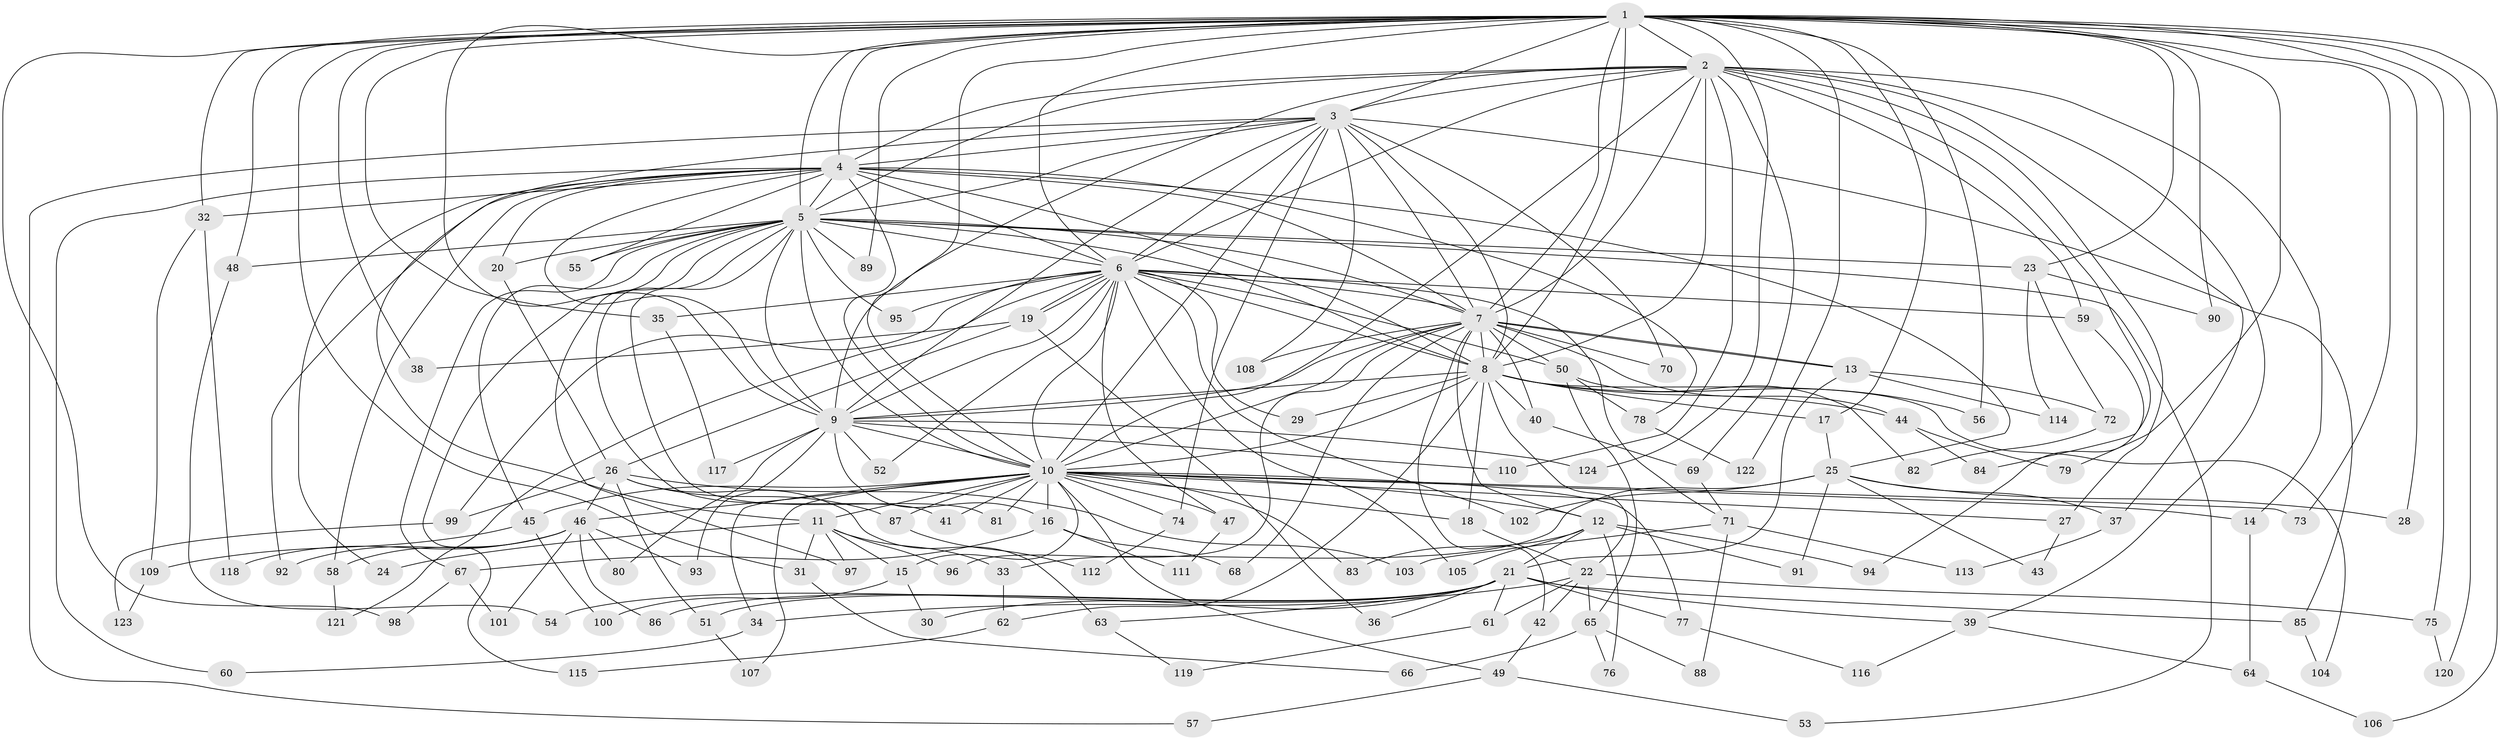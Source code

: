 // coarse degree distribution, {24: 0.010309278350515464, 15: 0.010309278350515464, 21: 0.010309278350515464, 27: 0.010309278350515464, 20: 0.010309278350515464, 14: 0.020618556701030927, 13: 0.010309278350515464, 26: 0.010309278350515464, 9: 0.041237113402061855, 7: 0.020618556701030927, 3: 0.23711340206185566, 4: 0.09278350515463918, 5: 0.05154639175257732, 2: 0.44329896907216493, 1: 0.020618556701030927}
// Generated by graph-tools (version 1.1) at 2025/51/02/27/25 19:51:43]
// undirected, 124 vertices, 273 edges
graph export_dot {
graph [start="1"]
  node [color=gray90,style=filled];
  1;
  2;
  3;
  4;
  5;
  6;
  7;
  8;
  9;
  10;
  11;
  12;
  13;
  14;
  15;
  16;
  17;
  18;
  19;
  20;
  21;
  22;
  23;
  24;
  25;
  26;
  27;
  28;
  29;
  30;
  31;
  32;
  33;
  34;
  35;
  36;
  37;
  38;
  39;
  40;
  41;
  42;
  43;
  44;
  45;
  46;
  47;
  48;
  49;
  50;
  51;
  52;
  53;
  54;
  55;
  56;
  57;
  58;
  59;
  60;
  61;
  62;
  63;
  64;
  65;
  66;
  67;
  68;
  69;
  70;
  71;
  72;
  73;
  74;
  75;
  76;
  77;
  78;
  79;
  80;
  81;
  82;
  83;
  84;
  85;
  86;
  87;
  88;
  89;
  90;
  91;
  92;
  93;
  94;
  95;
  96;
  97;
  98;
  99;
  100;
  101;
  102;
  103;
  104;
  105;
  106;
  107;
  108;
  109;
  110;
  111;
  112;
  113;
  114;
  115;
  116;
  117;
  118;
  119;
  120;
  121;
  122;
  123;
  124;
  1 -- 2;
  1 -- 3;
  1 -- 4;
  1 -- 5;
  1 -- 6;
  1 -- 7;
  1 -- 8;
  1 -- 9;
  1 -- 10;
  1 -- 17;
  1 -- 23;
  1 -- 28;
  1 -- 31;
  1 -- 32;
  1 -- 35;
  1 -- 38;
  1 -- 48;
  1 -- 56;
  1 -- 73;
  1 -- 75;
  1 -- 79;
  1 -- 89;
  1 -- 90;
  1 -- 98;
  1 -- 106;
  1 -- 120;
  1 -- 122;
  1 -- 124;
  2 -- 3;
  2 -- 4;
  2 -- 5;
  2 -- 6;
  2 -- 7;
  2 -- 8;
  2 -- 9;
  2 -- 10;
  2 -- 14;
  2 -- 27;
  2 -- 37;
  2 -- 39;
  2 -- 59;
  2 -- 69;
  2 -- 84;
  2 -- 110;
  3 -- 4;
  3 -- 5;
  3 -- 6;
  3 -- 7;
  3 -- 8;
  3 -- 9;
  3 -- 10;
  3 -- 11;
  3 -- 57;
  3 -- 70;
  3 -- 74;
  3 -- 85;
  3 -- 108;
  4 -- 5;
  4 -- 6;
  4 -- 7;
  4 -- 8;
  4 -- 9;
  4 -- 10;
  4 -- 20;
  4 -- 24;
  4 -- 25;
  4 -- 32;
  4 -- 55;
  4 -- 58;
  4 -- 60;
  4 -- 78;
  4 -- 92;
  5 -- 6;
  5 -- 7;
  5 -- 8;
  5 -- 9;
  5 -- 10;
  5 -- 20;
  5 -- 23;
  5 -- 41;
  5 -- 45;
  5 -- 48;
  5 -- 53;
  5 -- 55;
  5 -- 67;
  5 -- 81;
  5 -- 89;
  5 -- 95;
  5 -- 97;
  5 -- 115;
  6 -- 7;
  6 -- 8;
  6 -- 9;
  6 -- 10;
  6 -- 19;
  6 -- 19;
  6 -- 29;
  6 -- 35;
  6 -- 47;
  6 -- 50;
  6 -- 52;
  6 -- 59;
  6 -- 71;
  6 -- 95;
  6 -- 99;
  6 -- 102;
  6 -- 105;
  6 -- 121;
  7 -- 8;
  7 -- 9;
  7 -- 10;
  7 -- 12;
  7 -- 13;
  7 -- 13;
  7 -- 40;
  7 -- 42;
  7 -- 44;
  7 -- 50;
  7 -- 68;
  7 -- 70;
  7 -- 96;
  7 -- 108;
  8 -- 9;
  8 -- 10;
  8 -- 17;
  8 -- 18;
  8 -- 22;
  8 -- 29;
  8 -- 40;
  8 -- 44;
  8 -- 56;
  8 -- 62;
  8 -- 104;
  9 -- 10;
  9 -- 16;
  9 -- 52;
  9 -- 80;
  9 -- 93;
  9 -- 110;
  9 -- 117;
  9 -- 124;
  10 -- 11;
  10 -- 12;
  10 -- 14;
  10 -- 15;
  10 -- 16;
  10 -- 18;
  10 -- 27;
  10 -- 34;
  10 -- 41;
  10 -- 45;
  10 -- 46;
  10 -- 47;
  10 -- 49;
  10 -- 73;
  10 -- 74;
  10 -- 77;
  10 -- 81;
  10 -- 83;
  10 -- 87;
  10 -- 107;
  11 -- 15;
  11 -- 24;
  11 -- 31;
  11 -- 33;
  11 -- 96;
  11 -- 97;
  12 -- 21;
  12 -- 76;
  12 -- 83;
  12 -- 91;
  12 -- 94;
  12 -- 105;
  13 -- 21;
  13 -- 72;
  13 -- 114;
  14 -- 64;
  15 -- 30;
  15 -- 100;
  16 -- 67;
  16 -- 68;
  16 -- 111;
  17 -- 25;
  18 -- 22;
  19 -- 26;
  19 -- 36;
  19 -- 38;
  20 -- 26;
  21 -- 30;
  21 -- 36;
  21 -- 39;
  21 -- 51;
  21 -- 54;
  21 -- 61;
  21 -- 63;
  21 -- 77;
  21 -- 85;
  21 -- 86;
  22 -- 34;
  22 -- 42;
  22 -- 61;
  22 -- 65;
  22 -- 75;
  23 -- 72;
  23 -- 90;
  23 -- 114;
  25 -- 28;
  25 -- 33;
  25 -- 37;
  25 -- 43;
  25 -- 91;
  25 -- 102;
  26 -- 46;
  26 -- 51;
  26 -- 63;
  26 -- 87;
  26 -- 99;
  26 -- 103;
  27 -- 43;
  31 -- 66;
  32 -- 109;
  32 -- 118;
  33 -- 62;
  34 -- 60;
  35 -- 117;
  37 -- 113;
  39 -- 64;
  39 -- 116;
  40 -- 69;
  42 -- 49;
  44 -- 79;
  44 -- 84;
  45 -- 100;
  45 -- 109;
  46 -- 58;
  46 -- 80;
  46 -- 86;
  46 -- 92;
  46 -- 93;
  46 -- 101;
  46 -- 118;
  47 -- 111;
  48 -- 54;
  49 -- 53;
  49 -- 57;
  50 -- 65;
  50 -- 78;
  50 -- 82;
  51 -- 107;
  58 -- 121;
  59 -- 94;
  61 -- 119;
  62 -- 115;
  63 -- 119;
  64 -- 106;
  65 -- 66;
  65 -- 76;
  65 -- 88;
  67 -- 98;
  67 -- 101;
  69 -- 71;
  71 -- 88;
  71 -- 103;
  71 -- 113;
  72 -- 82;
  74 -- 112;
  75 -- 120;
  77 -- 116;
  78 -- 122;
  85 -- 104;
  87 -- 112;
  99 -- 123;
  109 -- 123;
}
